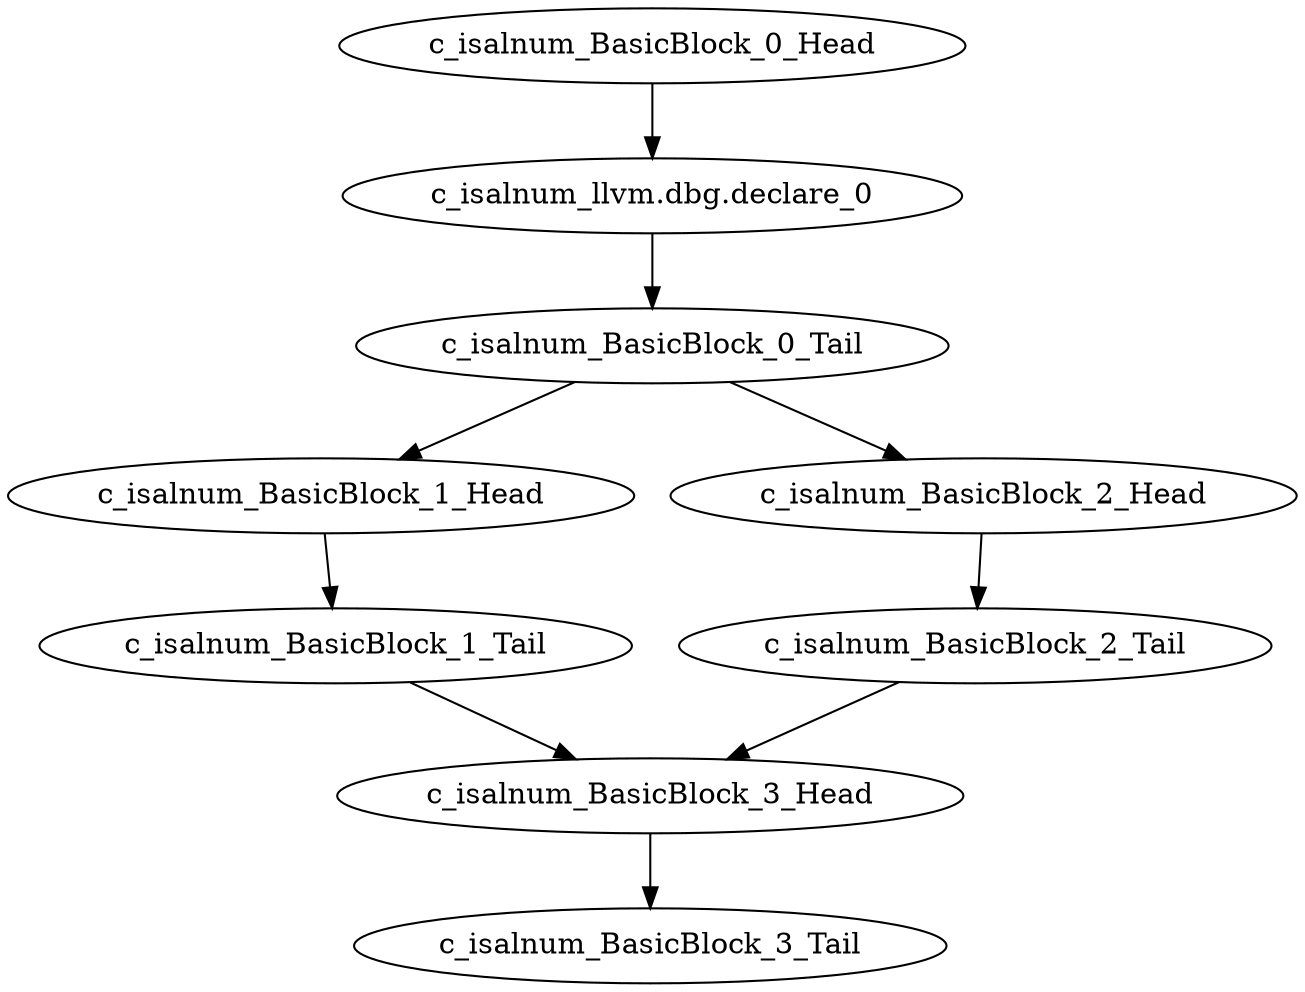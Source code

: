 digraph G {
    "c_isalnum_BasicBlock_1_Tail" -> "c_isalnum_BasicBlock_3_Head"
    "c_isalnum_llvm.dbg.declare_0" -> "c_isalnum_BasicBlock_0_Tail"
    "c_isalnum_BasicBlock_3_Head" -> "c_isalnum_BasicBlock_3_Tail"
    "c_isalnum_BasicBlock_1_Head" -> "c_isalnum_BasicBlock_1_Tail"
    "c_isalnum_BasicBlock_2_Head" -> "c_isalnum_BasicBlock_2_Tail"
    "c_isalnum_BasicBlock_0_Tail" -> "c_isalnum_BasicBlock_1_Head"
    "c_isalnum_BasicBlock_0_Tail" -> "c_isalnum_BasicBlock_2_Head"
    "c_isalnum_BasicBlock_2_Tail" -> "c_isalnum_BasicBlock_3_Head"
    "c_isalnum_BasicBlock_0_Head" -> "c_isalnum_llvm.dbg.declare_0"
}
